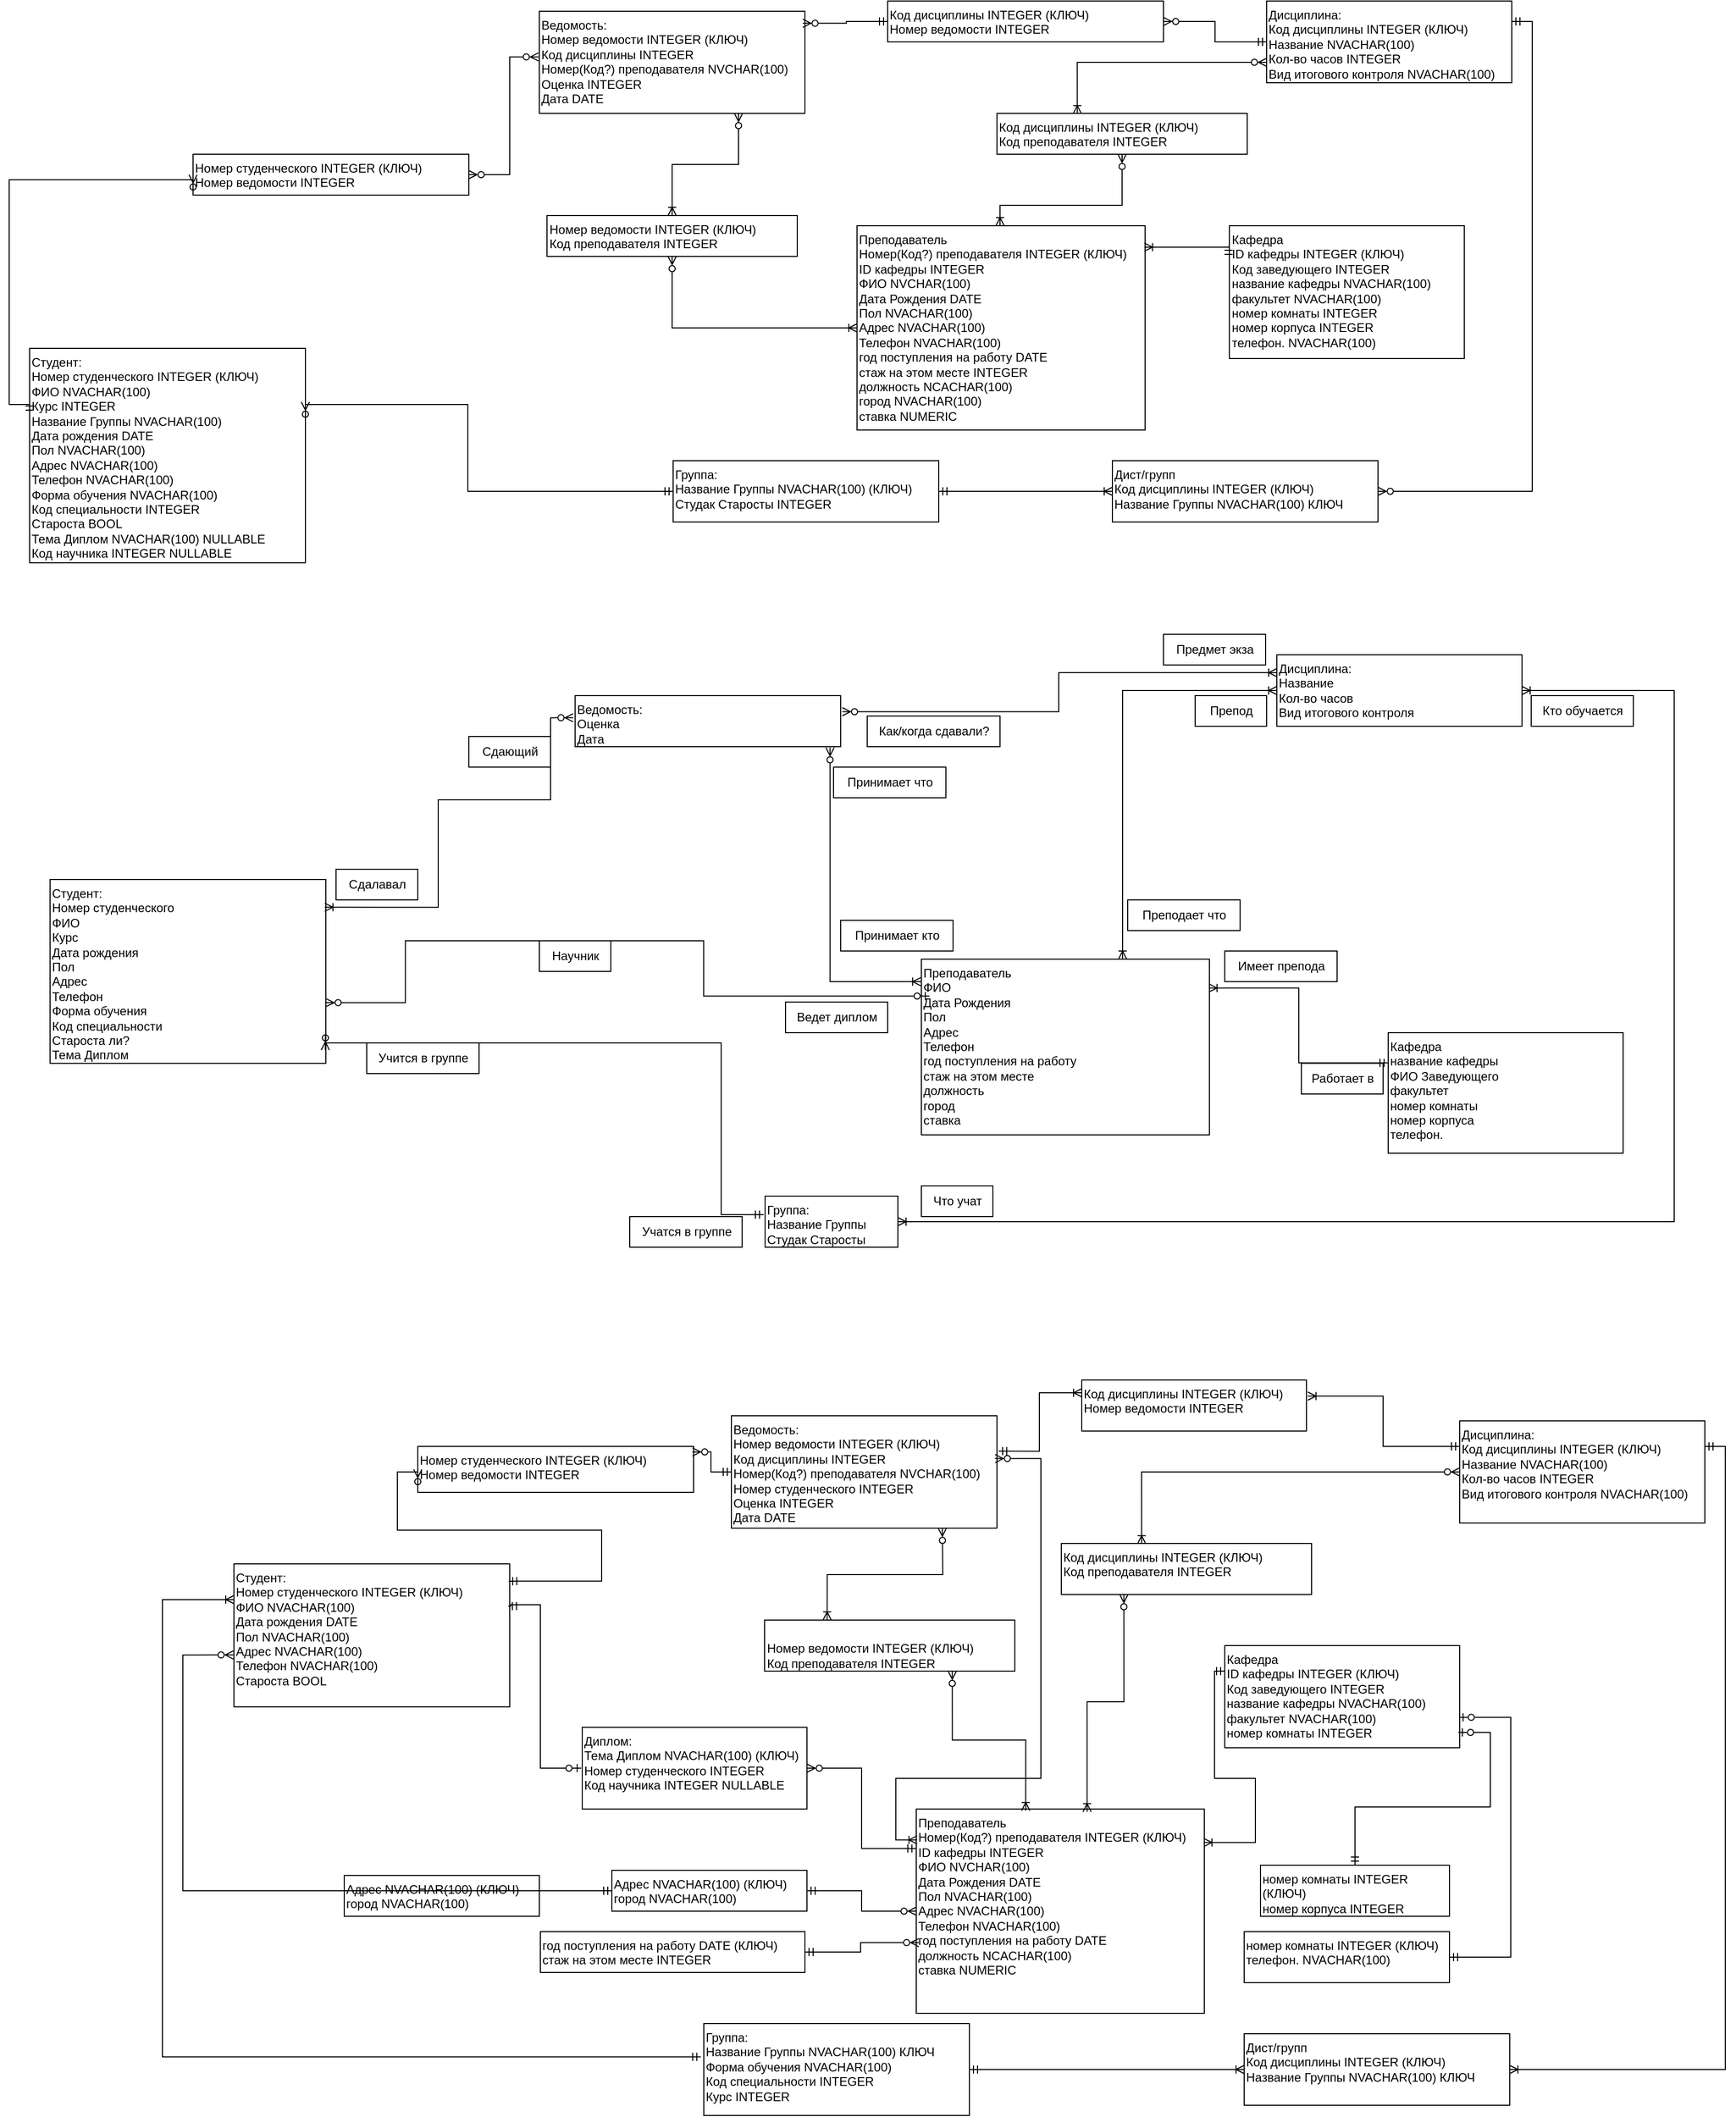<mxfile version="24.1.0" type="github">
  <diagram name="Страница — 1" id="PH3cuCOkDHhl5d37QAPS">
    <mxGraphModel dx="2341" dy="2132" grid="1" gridSize="10" guides="1" tooltips="1" connect="1" arrows="1" fold="1" page="1" pageScale="1" pageWidth="827" pageHeight="1169" math="0" shadow="0">
      <root>
        <mxCell id="0" />
        <mxCell id="1" parent="0" />
        <mxCell id="mIziX71uIT5h4oF4T87i-107" style="edgeStyle=orthogonalEdgeStyle;rounded=0;orthogonalLoop=1;jettySize=auto;html=1;entryX=0;entryY=0.5;entryDx=0;entryDy=0;startArrow=ERzeroToMany;startFill=0;exitX=1;exitY=0.25;exitDx=0;exitDy=0;endArrow=ERmandOne;endFill=0;fillColor=none;strokeColor=#000000;fontColor=#000000;" parent="1" source="mIziX71uIT5h4oF4T87i-1" target="mIziX71uIT5h4oF4T87i-16" edge="1">
          <mxGeometry relative="1" as="geometry">
            <Array as="points">
              <mxPoint x="309" y="-695" />
              <mxPoint x="309" y="-610" />
            </Array>
            <mxPoint x="150" y="-890" as="sourcePoint" />
            <mxPoint x="509" y="-592" as="targetPoint" />
          </mxGeometry>
        </mxCell>
        <mxCell id="hrWsZ2iUGBYrR0ohHWPz-8" style="edgeStyle=orthogonalEdgeStyle;rounded=0;orthogonalLoop=1;jettySize=auto;html=1;exitX=0;exitY=0.25;exitDx=0;exitDy=0;entryX=0;entryY=0.5;entryDx=0;entryDy=0;endArrow=ERzeroToMany;endFill=0;startArrow=ERmandOne;startFill=0;fillColor=none;strokeColor=#000000;fontColor=#000000;" parent="1" source="mIziX71uIT5h4oF4T87i-1" target="hrWsZ2iUGBYrR0ohHWPz-3" edge="1">
          <mxGeometry relative="1" as="geometry">
            <Array as="points">
              <mxPoint x="-140" y="-695" />
              <mxPoint x="-140" y="-915" />
            </Array>
          </mxGeometry>
        </mxCell>
        <mxCell id="mIziX71uIT5h4oF4T87i-1" value="&lt;font&gt;Студент:&lt;br&gt;Номер студенческого INTEGER (КЛЮЧ)&lt;br&gt;ФИО NVACHAR(100)&lt;br&gt;Курс INTEGER&lt;br&gt;&lt;/font&gt;&lt;font&gt;Название Группы NVACHAR(100)&lt;br&gt;Дата рождения DATE&lt;br&gt;Пол NVACHAR(100)&lt;br&gt;Адрес NVACHAR(100)&lt;br&gt;Телефон NVACHAR(100)&lt;br&gt;Форма обучения NVACHAR(100)&lt;br&gt;Код специальности INTEGER&lt;br&gt;Староста BOOL&lt;br&gt;Тема Диплом NVACHAR(100) NULLABLE&lt;br&gt;Код научника INTEGER NULLABLE&lt;br&gt;&lt;br&gt;&lt;/font&gt;" style="rounded=0;whiteSpace=wrap;html=1;fillColor=none;strokeColor=#000000;align=left;verticalAlign=top;fontColor=#000000;strokeWidth=1;" parent="1" vertex="1">
          <mxGeometry x="-120" y="-750" width="270" height="210" as="geometry" />
        </mxCell>
        <mxCell id="mIziX71uIT5h4oF4T87i-2" value="Дисциплина:&lt;br&gt;Код дисциплины INTEGER (КЛЮЧ)&lt;br&gt;Название NVACHAR(100)&lt;br&gt;Кол-во часов INTEGER&lt;br&gt;Вид итогового контроля NVACHAR(100)" style="rounded=0;whiteSpace=wrap;html=1;fillColor=none;strokeColor=#000000;align=left;verticalAlign=top;fontColor=#000000;strokeWidth=1;" parent="1" vertex="1">
          <mxGeometry x="1091" y="-1090" width="240" height="80" as="geometry" />
        </mxCell>
        <mxCell id="mIziX71uIT5h4oF4T87i-4" value="Ведомость:&lt;br&gt;Номер ведомости INTEGER (КЛЮЧ)&lt;br&gt;Код дисциплины INTEGER&lt;br&gt;Номер(Код?) преподавателя NVCHAR(100)&lt;br&gt;Оценка INTEGER&lt;br&gt;Дата DATE" style="rounded=0;whiteSpace=wrap;html=1;fillColor=none;strokeColor=#000000;align=left;verticalAlign=top;fontColor=#000000;strokeWidth=1;" parent="1" vertex="1">
          <mxGeometry x="379" y="-1080" width="260" height="100" as="geometry" />
        </mxCell>
        <mxCell id="mIziX71uIT5h4oF4T87i-7" value="Преподаватель&lt;br&gt;Номер(Код?) преподавателя INTEGER&amp;nbsp;(КЛЮЧ)&lt;br&gt;ID кафедры INTEGER&lt;br&gt;ФИО NVCHAR(100)&lt;br&gt;Дата Рождения DATE&lt;br&gt;Пол NVACHAR(100)&lt;br style=&quot;border-color: var(--border-color);&quot;&gt;Адрес NVACHAR(100)&lt;br style=&quot;border-color: var(--border-color);&quot;&gt;Телефон NVACHAR(100)&lt;br&gt;год поступления на работу DATE&lt;br&gt;стаж на этом месте INTEGER&lt;br&gt;должность NCACHAR(100)&lt;br&gt;город NVACHAR(100)&lt;br&gt;ставка NUMERIC&lt;div&gt;&lt;br&gt;&lt;/div&gt;" style="rounded=0;whiteSpace=wrap;html=1;fillColor=none;strokeColor=#000000;align=left;verticalAlign=top;fontColor=#000000;strokeWidth=1;" parent="1" vertex="1">
          <mxGeometry x="690" y="-870" width="282" height="200" as="geometry" />
        </mxCell>
        <mxCell id="mIziX71uIT5h4oF4T87i-11" value="&lt;span id=&quot;docs-internal-guid-4997a674-7fff-ce97-097c-8628e4fdcf45&quot;&gt;&lt;/span&gt;Кафедра&lt;br&gt;ID кафедры INTEGER (КЛЮЧ)&lt;br&gt;Код заведующего INTEGER&lt;br style=&quot;border-color: var(--border-color);&quot;&gt;название кафедры NVACHAR(100)&lt;br&gt;факультет NVACHAR(100)&lt;br&gt;номер комнаты INTEGER&lt;br&gt;номер корпуса INTEGER&lt;br&gt;телефон. NVACHAR(100)" style="rounded=0;whiteSpace=wrap;html=1;fillColor=none;strokeColor=#000000;align=left;verticalAlign=top;fontColor=#000000;strokeWidth=1;" parent="1" vertex="1">
          <mxGeometry x="1054.5" y="-870" width="230" height="130" as="geometry" />
        </mxCell>
        <mxCell id="mIziX71uIT5h4oF4T87i-16" value="&lt;font&gt;Группа:&lt;br&gt;Название Группы NVACHAR(100) (КЛЮЧ)&lt;br&gt;Студак Старосты INTEGER&lt;br&gt;&lt;/font&gt;" style="rounded=0;whiteSpace=wrap;html=1;fillColor=none;strokeColor=#000000;align=left;verticalAlign=top;fontColor=#000000;strokeWidth=1;" parent="1" vertex="1">
          <mxGeometry x="510" y="-640" width="260" height="60" as="geometry" />
        </mxCell>
        <mxCell id="mIziX71uIT5h4oF4T87i-104" style="edgeStyle=orthogonalEdgeStyle;rounded=0;orthogonalLoop=1;jettySize=auto;html=1;exitX=0;exitY=0.5;exitDx=0;exitDy=0;entryX=1;entryY=0.5;entryDx=0;entryDy=0;startArrow=ERoneToMany;startFill=0;endArrow=ERmandOne;endFill=0;fillColor=none;strokeColor=#000000;fontColor=#000000;" parent="1" source="mIziX71uIT5h4oF4T87i-19" target="mIziX71uIT5h4oF4T87i-16" edge="1">
          <mxGeometry relative="1" as="geometry" />
        </mxCell>
        <mxCell id="mIziX71uIT5h4oF4T87i-105" style="edgeStyle=orthogonalEdgeStyle;rounded=0;orthogonalLoop=1;jettySize=auto;html=1;exitX=1;exitY=0.5;exitDx=0;exitDy=0;entryX=1;entryY=0.25;entryDx=0;entryDy=0;startArrow=ERzeroToMany;startFill=0;endArrow=ERmandOne;endFill=0;fillColor=none;strokeColor=#000000;fontColor=#000000;" parent="1" source="mIziX71uIT5h4oF4T87i-19" target="mIziX71uIT5h4oF4T87i-2" edge="1">
          <mxGeometry relative="1" as="geometry" />
        </mxCell>
        <mxCell id="mIziX71uIT5h4oF4T87i-19" value="Дист/групп&lt;br&gt;Код дисциплины INTEGER (КЛЮЧ)&lt;br&gt;Название Группы NVACHAR(100) КЛЮЧ" style="rounded=0;whiteSpace=wrap;html=1;fillColor=none;strokeColor=#000000;align=left;verticalAlign=top;fontColor=#000000;strokeWidth=1;" parent="1" vertex="1">
          <mxGeometry x="940" y="-640" width="260" height="60" as="geometry" />
        </mxCell>
        <mxCell id="mIziX71uIT5h4oF4T87i-24" style="edgeStyle=orthogonalEdgeStyle;rounded=0;orthogonalLoop=1;jettySize=auto;html=1;exitX=0.5;exitY=1;exitDx=0;exitDy=0;strokeWidth=1;fillColor=none;strokeColor=#000000;fontColor=#000000;" parent="1" edge="1">
          <mxGeometry relative="1" as="geometry">
            <mxPoint x="-7.5" y="-980" as="sourcePoint" />
            <mxPoint x="-7.5" y="-980" as="targetPoint" />
          </mxGeometry>
        </mxCell>
        <mxCell id="mIziX71uIT5h4oF4T87i-25" style="edgeStyle=orthogonalEdgeStyle;rounded=0;orthogonalLoop=1;jettySize=auto;html=1;exitX=1.008;exitY=0.892;exitDx=0;exitDy=0;entryX=0;entryY=0.181;entryDx=0;entryDy=0;entryPerimeter=0;strokeWidth=1;startArrow=ERzeroToMany;startFill=0;endArrow=ERzeroToOne;endFill=0;fillColor=none;strokeColor=#000000;fontColor=#000000;exitPerimeter=0;" parent="1" edge="1">
          <mxGeometry relative="1" as="geometry">
            <Array as="points">
              <mxPoint x="247.84" y="-109" />
              <mxPoint x="247.84" y="-170" />
              <mxPoint x="539.84" y="-170" />
              <mxPoint x="539.84" y="-116" />
            </Array>
            <mxPoint x="170.0" y="-109.44" as="sourcePoint" />
            <mxPoint x="760.84" y="-115.868" as="targetPoint" />
          </mxGeometry>
        </mxCell>
        <mxCell id="mIziX71uIT5h4oF4T87i-26" value="&lt;font&gt;Студент:&lt;br&gt;Номер студенческого&lt;br&gt;ФИО&lt;br&gt;Курс&amp;nbsp;&lt;br&gt;&lt;/font&gt;&lt;font&gt;Дата рождения&amp;nbsp;&lt;br&gt;Пол&amp;nbsp;&lt;br&gt;Адрес&lt;br&gt;Телефон&amp;nbsp;&lt;br&gt;Форма обучения&lt;br&gt;Код специальности&amp;nbsp;&lt;br&gt;Староста ли?&lt;br&gt;Тема Диплом&lt;br&gt;&lt;/font&gt;" style="rounded=0;whiteSpace=wrap;html=1;fillColor=none;strokeColor=#000000;align=left;verticalAlign=top;fontColor=#000000;strokeWidth=1;" parent="1" vertex="1">
          <mxGeometry x="-100" y="-230" width="270" height="180" as="geometry" />
        </mxCell>
        <mxCell id="mIziX71uIT5h4oF4T87i-27" style="edgeStyle=orthogonalEdgeStyle;rounded=0;orthogonalLoop=1;jettySize=auto;html=1;exitX=0;exitY=0.5;exitDx=0;exitDy=0;strokeWidth=1;startArrow=ERoneToMany;startFill=0;endArrow=ERoneToMany;endFill=0;fillColor=none;strokeColor=#000000;fontColor=#000000;" parent="1" source="mIziX71uIT5h4oF4T87i-29" target="mIziX71uIT5h4oF4T87i-34" edge="1">
          <mxGeometry relative="1" as="geometry">
            <Array as="points">
              <mxPoint x="950" y="-415" />
            </Array>
          </mxGeometry>
        </mxCell>
        <mxCell id="mIziX71uIT5h4oF4T87i-29" value="Дисциплина:&lt;br&gt;Название &lt;br&gt;Кол-во часов&amp;nbsp;&lt;br&gt;Вид итогового контроля" style="rounded=0;whiteSpace=wrap;html=1;fillColor=none;strokeColor=#000000;align=left;verticalAlign=top;fontColor=#000000;strokeWidth=1;" parent="1" vertex="1">
          <mxGeometry x="1101" y="-450" width="240" height="70" as="geometry" />
        </mxCell>
        <mxCell id="mIziX71uIT5h4oF4T87i-30" style="edgeStyle=orthogonalEdgeStyle;rounded=0;orthogonalLoop=1;jettySize=auto;html=1;exitX=1.006;exitY=0.315;exitDx=0;exitDy=0;entryX=0;entryY=0.25;entryDx=0;entryDy=0;exitPerimeter=0;strokeWidth=1;startArrow=ERzeroToMany;startFill=0;endArrow=ERoneToMany;endFill=0;fillColor=none;strokeColor=#000000;fontColor=#000000;" parent="1" source="mIziX71uIT5h4oF4T87i-32" target="mIziX71uIT5h4oF4T87i-29" edge="1">
          <mxGeometry relative="1" as="geometry" />
        </mxCell>
        <mxCell id="mIziX71uIT5h4oF4T87i-31" style="edgeStyle=orthogonalEdgeStyle;rounded=0;orthogonalLoop=1;jettySize=auto;html=1;entryX=-0.002;entryY=0.128;entryDx=0;entryDy=0;exitX=0.96;exitY=1.018;exitDx=0;exitDy=0;exitPerimeter=0;entryPerimeter=0;strokeWidth=1;startArrow=ERzeroToMany;startFill=0;endArrow=ERoneToMany;endFill=0;fillColor=none;strokeColor=#000000;fontColor=#000000;" parent="1" source="mIziX71uIT5h4oF4T87i-32" target="mIziX71uIT5h4oF4T87i-34" edge="1">
          <mxGeometry relative="1" as="geometry" />
        </mxCell>
        <mxCell id="mIziX71uIT5h4oF4T87i-32" value="Ведомость:&lt;br&gt;Оценка&amp;nbsp;&lt;br&gt;Дата&amp;nbsp;&lt;div&gt;&lt;br&gt;&lt;/div&gt;" style="rounded=0;whiteSpace=wrap;html=1;fillColor=none;strokeColor=#000000;align=left;verticalAlign=top;fontColor=#000000;strokeWidth=1;" parent="1" vertex="1">
          <mxGeometry x="414" y="-410" width="260" height="50" as="geometry" />
        </mxCell>
        <mxCell id="mIziX71uIT5h4oF4T87i-33" style="edgeStyle=orthogonalEdgeStyle;rounded=0;orthogonalLoop=1;jettySize=auto;html=1;entryX=0.996;entryY=0.151;entryDx=0;entryDy=0;entryPerimeter=0;exitX=-0.007;exitY=0.433;exitDx=0;exitDy=0;exitPerimeter=0;strokeWidth=1;endArrow=ERoneToMany;endFill=0;startArrow=ERzeroToMany;startFill=0;fillColor=none;strokeColor=#000000;fontColor=#000000;" parent="1" source="mIziX71uIT5h4oF4T87i-32" target="mIziX71uIT5h4oF4T87i-26" edge="1">
          <mxGeometry relative="1" as="geometry">
            <Array as="points">
              <mxPoint x="390" y="-388" />
              <mxPoint x="390" y="-308" />
              <mxPoint x="280" y="-308" />
              <mxPoint x="280" y="-203" />
            </Array>
          </mxGeometry>
        </mxCell>
        <mxCell id="mIziX71uIT5h4oF4T87i-34" value="Преподаватель&lt;br&gt;ФИО&lt;br&gt;Дата Рождения&amp;nbsp;&lt;br&gt;Пол&amp;nbsp;&lt;br style=&quot;border-color: var(--border-color);&quot;&gt;Адрес&amp;nbsp;&lt;br style=&quot;border-color: var(--border-color);&quot;&gt;Телефон&amp;nbsp;&lt;br&gt;год поступления на работу&amp;nbsp;&lt;br&gt;стаж на этом месте&lt;br&gt;должность&amp;nbsp;&lt;br&gt;город&amp;nbsp;&lt;br&gt;ставка&lt;div&gt;&lt;br&gt;&lt;/div&gt;" style="rounded=0;whiteSpace=wrap;html=1;fillColor=none;strokeColor=#000000;align=left;verticalAlign=top;fontColor=#000000;strokeWidth=1;" parent="1" vertex="1">
          <mxGeometry x="753" y="-152" width="282" height="172" as="geometry" />
        </mxCell>
        <mxCell id="mIziX71uIT5h4oF4T87i-35" value="&lt;span id=&quot;docs-internal-guid-4997a674-7fff-ce97-097c-8628e4fdcf45&quot;&gt;&lt;/span&gt;Кафедра&amp;nbsp;&lt;br style=&quot;border-color: var(--border-color);&quot;&gt;название кафедры&lt;br&gt;ФИО Заведующего&amp;nbsp;&lt;br&gt;факультет&lt;br&gt;номер комнаты&amp;nbsp;&lt;br&gt;номер корпуса&amp;nbsp;&lt;br&gt;телефон.&amp;nbsp;" style="rounded=0;whiteSpace=wrap;html=1;fillColor=none;strokeColor=#000000;align=left;verticalAlign=top;fontColor=#000000;strokeWidth=1;" parent="1" vertex="1">
          <mxGeometry x="1210" y="-80" width="230" height="118" as="geometry" />
        </mxCell>
        <mxCell id="mIziX71uIT5h4oF4T87i-36" style="edgeStyle=orthogonalEdgeStyle;rounded=0;orthogonalLoop=1;jettySize=auto;html=1;exitX=0;exitY=0.25;exitDx=0;exitDy=0;entryX=0.998;entryY=0.164;entryDx=0;entryDy=0;entryPerimeter=0;strokeWidth=1;startArrow=ERmandOne;startFill=0;endArrow=ERoneToMany;endFill=0;fillColor=none;strokeColor=#000000;fontColor=#000000;" parent="1" source="mIziX71uIT5h4oF4T87i-35" target="mIziX71uIT5h4oF4T87i-34" edge="1">
          <mxGeometry relative="1" as="geometry">
            <mxPoint x="1050" y="-200" as="targetPoint" />
          </mxGeometry>
        </mxCell>
        <mxCell id="mIziX71uIT5h4oF4T87i-37" style="edgeStyle=orthogonalEdgeStyle;rounded=0;orthogonalLoop=1;jettySize=auto;html=1;entryX=-0.011;entryY=0.362;entryDx=0;entryDy=0;strokeWidth=1;entryPerimeter=0;startArrow=ERzeroToMany;startFill=0;endArrow=ERmandOne;endFill=0;fillColor=none;strokeColor=#000000;fontColor=#000000;exitX=0.998;exitY=0.928;exitDx=0;exitDy=0;exitPerimeter=0;" parent="1" source="mIziX71uIT5h4oF4T87i-26" target="mIziX71uIT5h4oF4T87i-39" edge="1">
          <mxGeometry relative="1" as="geometry">
            <Array as="points">
              <mxPoint x="170" y="-70" />
              <mxPoint x="557" y="-70" />
              <mxPoint x="557" y="98" />
            </Array>
          </mxGeometry>
        </mxCell>
        <mxCell id="mIziX71uIT5h4oF4T87i-38" style="edgeStyle=orthogonalEdgeStyle;rounded=0;orthogonalLoop=1;jettySize=auto;html=1;exitX=1;exitY=0.5;exitDx=0;exitDy=0;entryX=1;entryY=0.5;entryDx=0;entryDy=0;strokeWidth=1;startArrow=ERoneToMany;startFill=0;endArrow=ERoneToMany;endFill=0;fillColor=none;strokeColor=#000000;fontColor=#000000;" parent="1" source="mIziX71uIT5h4oF4T87i-39" target="mIziX71uIT5h4oF4T87i-29" edge="1">
          <mxGeometry relative="1" as="geometry">
            <mxPoint x="950" y="45" as="targetPoint" />
            <Array as="points">
              <mxPoint x="1490" y="105" />
              <mxPoint x="1490" y="-415" />
            </Array>
          </mxGeometry>
        </mxCell>
        <mxCell id="mIziX71uIT5h4oF4T87i-39" value="&lt;font&gt;Группа:&lt;br&gt;Название Группы &lt;br&gt;Студак Старосты&amp;nbsp;&lt;br&gt;&lt;/font&gt;" style="rounded=0;whiteSpace=wrap;html=1;fillColor=none;strokeColor=#000000;align=left;verticalAlign=top;fontColor=#000000;strokeWidth=1;" parent="1" vertex="1">
          <mxGeometry x="600" y="80" width="130" height="50" as="geometry" />
        </mxCell>
        <mxCell id="mIziX71uIT5h4oF4T87i-42" style="edgeStyle=orthogonalEdgeStyle;rounded=0;orthogonalLoop=1;jettySize=auto;html=1;exitX=0.5;exitY=1;exitDx=0;exitDy=0;strokeWidth=1;fillColor=none;strokeColor=#000000;fontColor=#000000;" parent="1" edge="1">
          <mxGeometry relative="1" as="geometry">
            <mxPoint x="-7.5" y="-340" as="sourcePoint" />
            <mxPoint x="-7.5" y="-340" as="targetPoint" />
          </mxGeometry>
        </mxCell>
        <mxCell id="mIziX71uIT5h4oF4T87i-43" value="Учатся в группе" style="text;html=1;align=center;verticalAlign=middle;resizable=0;points=[];autosize=1;strokeColor=#000000;fillColor=none;strokeWidth=1;fontColor=#000000;" parent="1" vertex="1">
          <mxGeometry x="467.5" y="100" width="110" height="30" as="geometry" />
        </mxCell>
        <mxCell id="mIziX71uIT5h4oF4T87i-45" value="Учится в группе" style="text;html=1;align=center;verticalAlign=middle;resizable=0;points=[];autosize=1;strokeColor=#000000;fillColor=none;strokeWidth=1;fontColor=#000000;" parent="1" vertex="1">
          <mxGeometry x="210" y="-70" width="110" height="30" as="geometry" />
        </mxCell>
        <mxCell id="mIziX71uIT5h4oF4T87i-47" value="Ведет диплом" style="text;html=1;align=center;verticalAlign=middle;resizable=0;points=[];autosize=1;strokeColor=#000000;fillColor=none;strokeWidth=1;fontColor=#000000;" parent="1" vertex="1">
          <mxGeometry x="620" y="-110" width="100" height="30" as="geometry" />
        </mxCell>
        <mxCell id="mIziX71uIT5h4oF4T87i-48" style="edgeStyle=orthogonalEdgeStyle;rounded=0;orthogonalLoop=1;jettySize=auto;html=1;exitX=0.5;exitY=1;exitDx=0;exitDy=0;strokeWidth=1;fillColor=none;strokeColor=#000000;fontColor=#000000;" parent="1" source="mIziX71uIT5h4oF4T87i-26" target="mIziX71uIT5h4oF4T87i-26" edge="1">
          <mxGeometry relative="1" as="geometry" />
        </mxCell>
        <mxCell id="mIziX71uIT5h4oF4T87i-49" value="Научник" style="text;html=1;align=center;verticalAlign=middle;resizable=0;points=[];autosize=1;strokeColor=#000000;fillColor=none;strokeWidth=1;fontColor=#000000;" parent="1" vertex="1">
          <mxGeometry x="379" y="-170" width="70" height="30" as="geometry" />
        </mxCell>
        <mxCell id="mIziX71uIT5h4oF4T87i-50" value="Сдалавал" style="text;html=1;align=center;verticalAlign=middle;resizable=0;points=[];autosize=1;strokeColor=#000000;fillColor=none;strokeWidth=1;fontColor=#000000;" parent="1" vertex="1">
          <mxGeometry x="180" y="-240" width="80" height="30" as="geometry" />
        </mxCell>
        <mxCell id="mIziX71uIT5h4oF4T87i-51" value="Сдающий" style="text;html=1;align=center;verticalAlign=middle;resizable=0;points=[];autosize=1;strokeColor=#000000;fillColor=none;strokeWidth=1;fontColor=#000000;" parent="1" vertex="1">
          <mxGeometry x="310" y="-370" width="80" height="30" as="geometry" />
        </mxCell>
        <mxCell id="mIziX71uIT5h4oF4T87i-52" value="Как/когда сдавали?" style="text;html=1;align=center;verticalAlign=middle;resizable=0;points=[];autosize=1;strokeColor=#000000;fillColor=none;strokeWidth=1;fontColor=#000000;" parent="1" vertex="1">
          <mxGeometry x="700" y="-390" width="130" height="30" as="geometry" />
        </mxCell>
        <mxCell id="mIziX71uIT5h4oF4T87i-53" value="Предмет экза" style="text;html=1;align=center;verticalAlign=middle;resizable=0;points=[];autosize=1;strokeColor=#000000;fillColor=none;strokeWidth=1;fontColor=#000000;" parent="1" vertex="1">
          <mxGeometry x="990" y="-470" width="100" height="30" as="geometry" />
        </mxCell>
        <mxCell id="mIziX71uIT5h4oF4T87i-54" value="Преподает что" style="text;html=1;align=center;verticalAlign=middle;resizable=0;points=[];autosize=1;strokeColor=#000000;fillColor=none;strokeWidth=1;fontColor=#000000;" parent="1" vertex="1">
          <mxGeometry x="955" y="-210" width="110" height="30" as="geometry" />
        </mxCell>
        <mxCell id="mIziX71uIT5h4oF4T87i-56" value="Препод" style="text;html=1;align=center;verticalAlign=middle;resizable=0;points=[];autosize=1;strokeColor=#000000;fillColor=none;strokeWidth=1;fontColor=#000000;" parent="1" vertex="1">
          <mxGeometry x="1021" y="-410" width="70" height="30" as="geometry" />
        </mxCell>
        <mxCell id="mIziX71uIT5h4oF4T87i-57" value="Что учат" style="text;html=1;align=center;verticalAlign=middle;resizable=0;points=[];autosize=1;strokeColor=#000000;fillColor=none;strokeWidth=1;fontColor=#000000;" parent="1" vertex="1">
          <mxGeometry x="753" y="70" width="70" height="30" as="geometry" />
        </mxCell>
        <mxCell id="mIziX71uIT5h4oF4T87i-58" value="Кто обучается" style="text;html=1;align=center;verticalAlign=middle;resizable=0;points=[];autosize=1;strokeColor=#000000;fillColor=none;strokeWidth=1;fontColor=#000000;" parent="1" vertex="1">
          <mxGeometry x="1350" y="-410" width="100" height="30" as="geometry" />
        </mxCell>
        <mxCell id="mIziX71uIT5h4oF4T87i-59" value="Имеет препода" style="text;html=1;align=center;verticalAlign=middle;resizable=0;points=[];autosize=1;strokeColor=#000000;fillColor=none;strokeWidth=1;fontColor=#000000;" parent="1" vertex="1">
          <mxGeometry x="1050" y="-160" width="110" height="30" as="geometry" />
        </mxCell>
        <mxCell id="mIziX71uIT5h4oF4T87i-60" value="Работает в" style="text;html=1;align=center;verticalAlign=middle;resizable=0;points=[];autosize=1;strokeColor=#000000;fillColor=none;strokeWidth=1;fontColor=#000000;" parent="1" vertex="1">
          <mxGeometry x="1125" y="-50" width="80" height="30" as="geometry" />
        </mxCell>
        <mxCell id="mIziX71uIT5h4oF4T87i-61" value="Принимает что" style="text;html=1;align=center;verticalAlign=middle;resizable=0;points=[];autosize=1;strokeColor=#000000;fillColor=none;strokeWidth=1;fontColor=#000000;" parent="1" vertex="1">
          <mxGeometry x="667" y="-340" width="110" height="30" as="geometry" />
        </mxCell>
        <mxCell id="mIziX71uIT5h4oF4T87i-62" value="Принимает кто" style="text;html=1;align=center;verticalAlign=middle;resizable=0;points=[];autosize=1;strokeColor=#000000;fillColor=none;strokeWidth=1;fontColor=#000000;" parent="1" vertex="1">
          <mxGeometry x="674" y="-190" width="110" height="30" as="geometry" />
        </mxCell>
        <mxCell id="mIziX71uIT5h4oF4T87i-63" style="edgeStyle=orthogonalEdgeStyle;rounded=0;orthogonalLoop=1;jettySize=auto;html=1;exitX=0.5;exitY=1;exitDx=0;exitDy=0;strokeWidth=1;fillColor=none;strokeColor=#000000;fontColor=#000000;" parent="1" source="mIziX71uIT5h4oF4T87i-39" target="mIziX71uIT5h4oF4T87i-39" edge="1">
          <mxGeometry relative="1" as="geometry" />
        </mxCell>
        <mxCell id="mIziX71uIT5h4oF4T87i-88" style="edgeStyle=orthogonalEdgeStyle;rounded=0;orthogonalLoop=1;jettySize=auto;html=1;entryX=0;entryY=0.5;entryDx=0;entryDy=0;exitX=-0.002;exitY=0.637;exitDx=0;exitDy=0;exitPerimeter=0;strokeWidth=1;endArrow=ERmandOne;endFill=0;startArrow=ERzeroToMany;startFill=0;fillColor=none;strokeColor=#000000;fontColor=#000000;" parent="1" source="mIziX71uIT5h4oF4T87i-68" target="mIziX71uIT5h4oF4T87i-87" edge="1">
          <mxGeometry relative="1" as="geometry">
            <Array as="points">
              <mxPoint x="30" y="529" />
              <mxPoint x="30" y="760" />
            </Array>
          </mxGeometry>
        </mxCell>
        <mxCell id="mIziX71uIT5h4oF4T87i-68" value="&lt;font&gt;Студент:&lt;br&gt;Номер студенческого INTEGER (КЛЮЧ)&lt;br&gt;ФИО NVACHAR(100)&lt;/font&gt;&lt;font&gt;&lt;br&gt;Дата рождения DATE&lt;br&gt;Пол NVACHAR(100)&lt;br&gt;Адрес NVACHAR(100)&lt;br&gt;Телефон NVACHAR(100)&lt;br&gt;Староста BOOL&lt;br&gt;&lt;br&gt;&lt;/font&gt;" style="rounded=0;whiteSpace=wrap;html=1;fillColor=none;strokeColor=#000000;align=left;verticalAlign=top;fontColor=#000000;strokeWidth=1;" parent="1" vertex="1">
          <mxGeometry x="80" y="440" width="270" height="140" as="geometry" />
        </mxCell>
        <mxCell id="mIziX71uIT5h4oF4T87i-70" style="edgeStyle=orthogonalEdgeStyle;rounded=0;orthogonalLoop=1;jettySize=auto;html=1;exitX=1;exitY=0.25;exitDx=0;exitDy=0;entryX=1;entryY=0.5;entryDx=0;entryDy=0;strokeWidth=1;endArrow=ERoneToMany;endFill=0;startArrow=ERmandOne;startFill=0;fillColor=none;strokeColor=#000000;fontColor=#000000;" parent="1" source="mIziX71uIT5h4oF4T87i-71" target="mIziX71uIT5h4oF4T87i-81" edge="1">
          <mxGeometry relative="1" as="geometry" />
        </mxCell>
        <mxCell id="mIziX71uIT5h4oF4T87i-71" value="Дисциплина:&lt;br&gt;Код дисциплины INTEGER (КЛЮЧ)&lt;br&gt;Название NVACHAR(100)&lt;br&gt;Кол-во часов INTEGER&lt;br&gt;Вид итогового контроля NVACHAR(100)" style="rounded=0;whiteSpace=wrap;html=1;fillColor=none;strokeColor=#000000;align=left;verticalAlign=top;fontColor=#000000;strokeWidth=1;" parent="1" vertex="1">
          <mxGeometry x="1280" y="300" width="240" height="100" as="geometry" />
        </mxCell>
        <mxCell id="mIziX71uIT5h4oF4T87i-72" style="edgeStyle=orthogonalEdgeStyle;rounded=0;orthogonalLoop=1;jettySize=auto;html=1;exitX=1.006;exitY=0.315;exitDx=0;exitDy=0;entryX=0;entryY=0.25;entryDx=0;entryDy=0;exitPerimeter=0;strokeWidth=1;startArrow=ERoneToMany;startFill=0;endArrow=ERmandOne;endFill=0;fillColor=none;strokeColor=#000000;fontColor=#000000;" parent="1" source="hrWsZ2iUGBYrR0ohHWPz-16" target="mIziX71uIT5h4oF4T87i-71" edge="1">
          <mxGeometry relative="1" as="geometry" />
        </mxCell>
        <mxCell id="mIziX71uIT5h4oF4T87i-73" style="edgeStyle=orthogonalEdgeStyle;rounded=0;orthogonalLoop=1;jettySize=auto;html=1;entryX=0.003;entryY=0.151;entryDx=0;entryDy=0;exitX=0.993;exitY=0.381;exitDx=0;exitDy=0;exitPerimeter=0;entryPerimeter=0;strokeWidth=1;startArrow=ERzeroToMany;startFill=0;endArrow=ERoneToMany;endFill=0;fillColor=none;strokeColor=#000000;fontColor=#000000;" parent="1" source="mIziX71uIT5h4oF4T87i-74" target="mIziX71uIT5h4oF4T87i-75" edge="1">
          <mxGeometry relative="1" as="geometry">
            <Array as="points">
              <mxPoint x="870" y="337" />
              <mxPoint x="870" y="650" />
              <mxPoint x="728" y="650" />
              <mxPoint x="728" y="710" />
            </Array>
          </mxGeometry>
        </mxCell>
        <mxCell id="mIziX71uIT5h4oF4T87i-74" value="Ведомость:&lt;br&gt;Номер ведомости INTEGER (КЛЮЧ)&lt;br&gt;Код дисциплины INTEGER&lt;br&gt;Номер(Код?) преподавателя NVCHAR(100)&lt;br&gt;Номер студенческого INTEGER&lt;br&gt;Оценка INTEGER&lt;br&gt;Дата DATE" style="rounded=0;whiteSpace=wrap;html=1;fillColor=none;strokeColor=#000000;align=left;verticalAlign=top;fontColor=#000000;strokeWidth=1;" parent="1" vertex="1">
          <mxGeometry x="567" y="295" width="260" height="110" as="geometry" />
        </mxCell>
        <mxCell id="mIziX71uIT5h4oF4T87i-75" value="Преподаватель&lt;br&gt;Номер(Код?) преподавателя INTEGER&amp;nbsp;(КЛЮЧ)&lt;br&gt;ID кафедры INTEGER&lt;br&gt;ФИО NVCHAR(100)&lt;br&gt;Дата Рождения DATE&lt;br&gt;Пол NVACHAR(100)&lt;br style=&quot;border-color: var(--border-color);&quot;&gt;Адрес NVACHAR(100)&lt;br style=&quot;border-color: var(--border-color);&quot;&gt;Телефон NVACHAR(100)&lt;br&gt;год поступления на работу DATE&lt;br&gt;должность NCACHAR(100)&lt;br&gt;ставка NUMERIC&lt;div&gt;&lt;br&gt;&lt;/div&gt;" style="rounded=0;whiteSpace=wrap;html=1;fillColor=none;strokeColor=#000000;align=left;verticalAlign=top;fontColor=#000000;strokeWidth=1;" parent="1" vertex="1">
          <mxGeometry x="748" y="680" width="282" height="200" as="geometry" />
        </mxCell>
        <mxCell id="mIziX71uIT5h4oF4T87i-76" value="&lt;span id=&quot;docs-internal-guid-4997a674-7fff-ce97-097c-8628e4fdcf45&quot;&gt;&lt;/span&gt;Кафедра&lt;br&gt;ID кафедры INTEGER (КЛЮЧ)&lt;br&gt;Код заведующего INTEGER&lt;br style=&quot;border-color: var(--border-color);&quot;&gt;название кафедры NVACHAR(100)&lt;br&gt;факультет NVACHAR(100)&lt;br&gt;номер комнаты INTEGER" style="rounded=0;whiteSpace=wrap;html=1;fillColor=none;strokeColor=#000000;align=left;verticalAlign=top;fontColor=#000000;strokeWidth=1;" parent="1" vertex="1">
          <mxGeometry x="1050" y="520" width="230" height="100" as="geometry" />
        </mxCell>
        <mxCell id="mIziX71uIT5h4oF4T87i-77" style="edgeStyle=orthogonalEdgeStyle;rounded=0;orthogonalLoop=1;jettySize=auto;html=1;exitX=0;exitY=0.25;exitDx=0;exitDy=0;entryX=0.998;entryY=0.164;entryDx=0;entryDy=0;entryPerimeter=0;strokeWidth=1;startArrow=ERmandOne;startFill=0;endArrow=ERoneToMany;endFill=0;fillColor=none;strokeColor=#000000;fontColor=#000000;" parent="1" source="mIziX71uIT5h4oF4T87i-76" target="mIziX71uIT5h4oF4T87i-75" edge="1">
          <mxGeometry relative="1" as="geometry">
            <mxPoint x="1010" y="550" as="targetPoint" />
            <Array as="points">
              <mxPoint x="1040" y="545" />
              <mxPoint x="1040" y="650" />
              <mxPoint x="1080" y="650" />
              <mxPoint x="1080" y="713" />
            </Array>
          </mxGeometry>
        </mxCell>
        <mxCell id="mIziX71uIT5h4oF4T87i-78" style="edgeStyle=orthogonalEdgeStyle;rounded=0;orthogonalLoop=1;jettySize=auto;html=1;entryX=0;entryY=0.25;entryDx=0;entryDy=0;exitX=-0.011;exitY=0.362;exitDx=0;exitDy=0;exitPerimeter=0;strokeWidth=1;startArrow=ERmandOne;startFill=0;endArrow=ERoneToMany;endFill=0;fillColor=none;strokeColor=#000000;fontColor=#000000;" parent="1" source="mIziX71uIT5h4oF4T87i-80" target="mIziX71uIT5h4oF4T87i-68" edge="1">
          <mxGeometry relative="1" as="geometry">
            <Array as="points">
              <mxPoint x="10" y="923" />
              <mxPoint x="10" y="475" />
            </Array>
          </mxGeometry>
        </mxCell>
        <mxCell id="mIziX71uIT5h4oF4T87i-79" style="edgeStyle=orthogonalEdgeStyle;rounded=0;orthogonalLoop=1;jettySize=auto;html=1;exitX=1;exitY=0.5;exitDx=0;exitDy=0;entryX=0;entryY=0.5;entryDx=0;entryDy=0;strokeWidth=1;startArrow=ERmandOne;startFill=0;endArrow=ERoneToMany;endFill=0;fillColor=none;strokeColor=#000000;fontColor=#000000;" parent="1" source="mIziX71uIT5h4oF4T87i-80" target="mIziX71uIT5h4oF4T87i-81" edge="1">
          <mxGeometry relative="1" as="geometry" />
        </mxCell>
        <mxCell id="mIziX71uIT5h4oF4T87i-80" value="&lt;font&gt;Группа:&lt;br&gt;Название Группы NVACHAR(100) КЛЮЧ&lt;br&gt;Форма обучения NVACHAR(100)&lt;br style=&quot;border-color: var(--border-color);&quot;&gt;Код специальности INTEGER&lt;br&gt;Курс INTEGER&lt;br&gt;&lt;/font&gt;" style="rounded=0;whiteSpace=wrap;html=1;fillColor=none;strokeColor=#000000;align=left;verticalAlign=top;fontColor=#000000;strokeWidth=1;" parent="1" vertex="1">
          <mxGeometry x="540" y="890" width="260" height="90" as="geometry" />
        </mxCell>
        <mxCell id="mIziX71uIT5h4oF4T87i-81" value="Дист/групп&lt;br&gt;Код дисциплины INTEGER (КЛЮЧ)&lt;br&gt;Название Группы NVACHAR(100) КЛЮЧ" style="rounded=0;whiteSpace=wrap;html=1;fillColor=none;strokeColor=#000000;align=left;verticalAlign=top;fontColor=#000000;strokeWidth=1;" parent="1" vertex="1">
          <mxGeometry x="1069" y="900" width="260" height="70" as="geometry" />
        </mxCell>
        <mxCell id="mIziX71uIT5h4oF4T87i-85" value="год поступления на работу DATE (КЛЮЧ)&lt;br&gt;стаж на этом месте INTEGER" style="rounded=0;whiteSpace=wrap;html=1;fillColor=none;strokeColor=#000000;align=left;verticalAlign=top;fontColor=#000000;labelBackgroundColor=none;strokeWidth=1;fillStyle=auto;gradientColor=none;" parent="1" vertex="1">
          <mxGeometry x="380" y="800" width="259" height="40" as="geometry" />
        </mxCell>
        <mxCell id="mIziX71uIT5h4oF4T87i-86" style="edgeStyle=orthogonalEdgeStyle;rounded=0;orthogonalLoop=1;jettySize=auto;html=1;entryX=0.009;entryY=0.654;entryDx=0;entryDy=0;entryPerimeter=0;strokeWidth=1;endArrow=ERzeroToMany;endFill=0;startArrow=ERmandOne;startFill=0;fillColor=none;strokeColor=#000000;fontColor=#000000;" parent="1" source="mIziX71uIT5h4oF4T87i-85" target="mIziX71uIT5h4oF4T87i-75" edge="1">
          <mxGeometry relative="1" as="geometry" />
        </mxCell>
        <mxCell id="mIziX71uIT5h4oF4T87i-89" style="edgeStyle=orthogonalEdgeStyle;rounded=0;orthogonalLoop=1;jettySize=auto;html=1;strokeWidth=1;endArrow=ERzeroToMany;endFill=0;startArrow=ERmandOne;startFill=0;fillColor=none;strokeColor=#000000;fontColor=#000000;" parent="1" source="mIziX71uIT5h4oF4T87i-87" target="mIziX71uIT5h4oF4T87i-75" edge="1">
          <mxGeometry relative="1" as="geometry" />
        </mxCell>
        <mxCell id="mIziX71uIT5h4oF4T87i-87" value="Адрес NVACHAR(100) (КЛЮЧ)&lt;br style=&quot;border-color: var(--border-color);&quot;&gt;город NVACHAR(100)&lt;div&gt;&lt;br&gt;&lt;/div&gt;" style="rounded=0;whiteSpace=wrap;html=1;fillColor=none;strokeColor=#000000;align=left;verticalAlign=top;fontColor=#000000;labelBackgroundColor=none;strokeWidth=1;fillStyle=auto;gradientColor=none;" parent="1" vertex="1">
          <mxGeometry x="450" y="740" width="191" height="40" as="geometry" />
        </mxCell>
        <mxCell id="mIziX71uIT5h4oF4T87i-90" style="edgeStyle=orthogonalEdgeStyle;rounded=0;orthogonalLoop=1;jettySize=auto;html=1;exitX=0;exitY=0.5;exitDx=0;exitDy=0;entryX=0.996;entryY=0.121;entryDx=0;entryDy=0;entryPerimeter=0;strokeWidth=1;endArrow=ERmandOne;endFill=0;startArrow=ERzeroToMany;startFill=0;fillColor=none;strokeColor=#000000;fontColor=#000000;" parent="1" source="hrWsZ2iUGBYrR0ohHWPz-14" target="mIziX71uIT5h4oF4T87i-68" edge="1">
          <mxGeometry relative="1" as="geometry">
            <Array as="points">
              <mxPoint x="240" y="350" />
              <mxPoint x="240" y="407" />
              <mxPoint x="440" y="407" />
              <mxPoint x="440" y="457" />
            </Array>
          </mxGeometry>
        </mxCell>
        <mxCell id="mIziX71uIT5h4oF4T87i-95" style="edgeStyle=orthogonalEdgeStyle;rounded=0;orthogonalLoop=1;jettySize=auto;html=1;entryX=0.994;entryY=0.85;entryDx=0;entryDy=0;strokeWidth=1;startArrow=ERmandOne;startFill=0;endArrow=ERzeroToOne;endFill=0;entryPerimeter=0;fillColor=none;strokeColor=#000000;fontColor=#000000;" parent="1" source="mIziX71uIT5h4oF4T87i-91" target="mIziX71uIT5h4oF4T87i-76" edge="1">
          <mxGeometry relative="1" as="geometry">
            <Array as="points">
              <mxPoint x="1177" y="678" />
              <mxPoint x="1310" y="678" />
              <mxPoint x="1310" y="605" />
            </Array>
          </mxGeometry>
        </mxCell>
        <mxCell id="mIziX71uIT5h4oF4T87i-91" value="номер комнаты INTEGER (КЛЮЧ)&lt;br style=&quot;border-color: var(--border-color);&quot;&gt;номер корпуса INTEGER" style="rounded=0;whiteSpace=wrap;html=1;fillColor=none;strokeColor=#000000;align=left;verticalAlign=top;fontColor=#000000;labelBackgroundColor=none;strokeWidth=1;fillStyle=auto;gradientColor=none;" parent="1" vertex="1">
          <mxGeometry x="1085" y="735" width="185" height="50" as="geometry" />
        </mxCell>
        <mxCell id="mIziX71uIT5h4oF4T87i-93" value="номер комнаты INTEGER (КЛЮЧ)&lt;br style=&quot;border-color: var(--border-color);&quot;&gt;телефон. NVACHAR(100)" style="rounded=0;whiteSpace=wrap;html=1;fillColor=none;strokeColor=#000000;align=left;verticalAlign=top;fontColor=#000000;labelBackgroundColor=none;strokeWidth=1;" parent="1" vertex="1">
          <mxGeometry x="1069" y="800" width="201" height="50" as="geometry" />
        </mxCell>
        <mxCell id="mIziX71uIT5h4oF4T87i-96" style="edgeStyle=orthogonalEdgeStyle;rounded=0;orthogonalLoop=1;jettySize=auto;html=1;entryX=0.997;entryY=0.702;entryDx=0;entryDy=0;entryPerimeter=0;strokeWidth=1;startArrow=ERmandOne;startFill=0;endArrow=ERzeroToOne;endFill=0;fillColor=none;strokeColor=#000000;fontColor=#000000;" parent="1" source="mIziX71uIT5h4oF4T87i-93" target="mIziX71uIT5h4oF4T87i-76" edge="1">
          <mxGeometry relative="1" as="geometry">
            <Array as="points">
              <mxPoint x="1330" y="825" />
              <mxPoint x="1330" y="590" />
            </Array>
          </mxGeometry>
        </mxCell>
        <mxCell id="mIziX71uIT5h4oF4T87i-97" value="Диплом:&lt;br&gt;Тема Диплом NVACHAR(100) (КЛЮЧ)&lt;br style=&quot;border-color: var(--border-color);&quot;&gt;Номер студенческого INTEGER &lt;br&gt;Код научника INTEGER NULLABLE" style="rounded=0;whiteSpace=wrap;html=1;fillColor=none;strokeColor=#000000;align=left;verticalAlign=top;fontColor=#000000;strokeWidth=1;" parent="1" vertex="1">
          <mxGeometry x="421" y="600" width="220" height="80" as="geometry" />
        </mxCell>
        <mxCell id="mIziX71uIT5h4oF4T87i-98" style="edgeStyle=orthogonalEdgeStyle;rounded=0;orthogonalLoop=1;jettySize=auto;html=1;entryX=-0.001;entryY=0.193;entryDx=0;entryDy=0;entryPerimeter=0;strokeWidth=1;startArrow=ERzeroToMany;startFill=0;endArrow=ERmandOne;endFill=0;fillColor=none;strokeColor=#000000;fontColor=#000000;" parent="1" source="mIziX71uIT5h4oF4T87i-97" target="mIziX71uIT5h4oF4T87i-75" edge="1">
          <mxGeometry relative="1" as="geometry" />
        </mxCell>
        <mxCell id="mIziX71uIT5h4oF4T87i-99" style="edgeStyle=orthogonalEdgeStyle;rounded=0;orthogonalLoop=1;jettySize=auto;html=1;entryX=0.995;entryY=0.296;entryDx=0;entryDy=0;entryPerimeter=0;strokeWidth=1;startArrow=ERzeroToOne;startFill=0;endArrow=ERmandOne;endFill=0;fillColor=none;strokeColor=#000000;fontColor=#000000;" parent="1" target="mIziX71uIT5h4oF4T87i-68" edge="1">
          <mxGeometry relative="1" as="geometry">
            <mxPoint x="420" y="640" as="sourcePoint" />
            <Array as="points">
              <mxPoint x="380" y="640" />
              <mxPoint x="380" y="480" />
              <mxPoint x="351" y="480" />
              <mxPoint x="351" y="481" />
            </Array>
          </mxGeometry>
        </mxCell>
        <mxCell id="mIziX71uIT5h4oF4T87i-110" style="edgeStyle=orthogonalEdgeStyle;rounded=0;orthogonalLoop=1;jettySize=auto;html=1;exitX=0.993;exitY=0.125;exitDx=0;exitDy=0;entryX=-0.009;entryY=0.185;entryDx=0;entryDy=0;entryPerimeter=0;exitPerimeter=0;startArrow=ERoneToMany;startFill=0;endArrow=ERmandOne;endFill=0;fillColor=none;strokeColor=#000000;fontColor=#000000;" parent="1" edge="1">
          <mxGeometry relative="1" as="geometry">
            <mxPoint x="971.296" y="-849.05" as="sourcePoint" />
            <mxPoint x="1053.7" y="-850" as="targetPoint" />
            <Array as="points">
              <mxPoint x="971.2" y="-848.05" />
              <mxPoint x="1054.2" y="-848.05" />
            </Array>
          </mxGeometry>
        </mxCell>
        <mxCell id="hrWsZ2iUGBYrR0ohHWPz-3" value="&lt;div&gt;&lt;font&gt;Номер студенческого INTEGER (КЛЮЧ)&lt;/font&gt;&lt;/div&gt;Номер ведомости INTEGER " style="rounded=0;whiteSpace=wrap;html=1;fillColor=none;strokeColor=#000000;align=left;verticalAlign=top;fontColor=#000000;strokeWidth=1;" parent="1" vertex="1">
          <mxGeometry x="40" y="-940" width="270" height="40" as="geometry" />
        </mxCell>
        <mxCell id="hrWsZ2iUGBYrR0ohHWPz-10" style="edgeStyle=orthogonalEdgeStyle;rounded=0;orthogonalLoop=1;jettySize=auto;html=1;exitX=1;exitY=0.5;exitDx=0;exitDy=0;endArrow=ERzeroToMany;endFill=0;startArrow=ERzeroToMany;startFill=0;entryX=-0.003;entryY=0.447;entryDx=0;entryDy=0;entryPerimeter=0;fillColor=none;strokeColor=#000000;fontColor=#000000;" parent="1" source="hrWsZ2iUGBYrR0ohHWPz-3" target="mIziX71uIT5h4oF4T87i-4" edge="1">
          <mxGeometry relative="1" as="geometry">
            <mxPoint x="-100" y="-905" as="sourcePoint" />
            <mxPoint x="340" y="-920" as="targetPoint" />
            <Array as="points">
              <mxPoint x="350" y="-920" />
              <mxPoint x="350" y="-1035" />
            </Array>
          </mxGeometry>
        </mxCell>
        <mxCell id="hrWsZ2iUGBYrR0ohHWPz-11" value="&lt;div&gt;Код дисциплины INTEGER (КЛЮЧ)&lt;/div&gt;Номер ведомости INTEGER " style="rounded=0;whiteSpace=wrap;html=1;fillColor=none;strokeColor=#000000;align=left;verticalAlign=top;fontColor=#000000;strokeWidth=1;" parent="1" vertex="1">
          <mxGeometry x="720" y="-1090" width="270" height="40" as="geometry" />
        </mxCell>
        <mxCell id="hrWsZ2iUGBYrR0ohHWPz-12" style="edgeStyle=orthogonalEdgeStyle;rounded=0;orthogonalLoop=1;jettySize=auto;html=1;exitX=1;exitY=0.5;exitDx=0;exitDy=0;entryX=0;entryY=0.5;entryDx=0;entryDy=0;startArrow=ERzeroToMany;startFill=0;endArrow=ERmandOne;endFill=0;fillColor=none;strokeColor=#000000;fontColor=#000000;" parent="1" source="hrWsZ2iUGBYrR0ohHWPz-11" target="mIziX71uIT5h4oF4T87i-2" edge="1">
          <mxGeometry relative="1" as="geometry">
            <mxPoint x="969" y="-835" as="sourcePoint" />
            <mxPoint x="1048" y="-836" as="targetPoint" />
          </mxGeometry>
        </mxCell>
        <mxCell id="hrWsZ2iUGBYrR0ohHWPz-13" style="edgeStyle=orthogonalEdgeStyle;rounded=0;orthogonalLoop=1;jettySize=auto;html=1;exitX=0.992;exitY=0.118;exitDx=0;exitDy=0;entryX=0;entryY=0.5;entryDx=0;entryDy=0;startArrow=ERzeroToMany;startFill=0;endArrow=ERmandOne;endFill=0;exitPerimeter=0;fillColor=none;strokeColor=#000000;fontColor=#000000;" parent="1" source="mIziX71uIT5h4oF4T87i-4" target="hrWsZ2iUGBYrR0ohHWPz-11" edge="1">
          <mxGeometry relative="1" as="geometry">
            <mxPoint x="1028" y="-995" as="sourcePoint" />
            <mxPoint x="1101" y="-1030" as="targetPoint" />
          </mxGeometry>
        </mxCell>
        <mxCell id="hrWsZ2iUGBYrR0ohHWPz-15" value="" style="edgeStyle=orthogonalEdgeStyle;rounded=0;orthogonalLoop=1;jettySize=auto;html=1;exitX=0;exitY=0.5;exitDx=0;exitDy=0;entryX=0.996;entryY=0.121;entryDx=0;entryDy=0;entryPerimeter=0;strokeWidth=1;endArrow=ERzeroToMany;endFill=0;startArrow=ERmandOne;startFill=0;fillColor=none;strokeColor=#000000;fontColor=#000000;" parent="1" source="mIziX71uIT5h4oF4T87i-74" target="hrWsZ2iUGBYrR0ohHWPz-14" edge="1">
          <mxGeometry relative="1" as="geometry">
            <mxPoint x="567" y="350" as="sourcePoint" />
            <mxPoint x="349" y="457" as="targetPoint" />
            <Array as="points">
              <mxPoint x="547" y="350" />
              <mxPoint x="547" y="331" />
            </Array>
          </mxGeometry>
        </mxCell>
        <mxCell id="hrWsZ2iUGBYrR0ohHWPz-14" value="&lt;div&gt;&lt;font&gt;Номер студенческого INTEGER (КЛЮЧ)&lt;/font&gt;&lt;/div&gt;Номер ведомости INTEGER " style="rounded=0;whiteSpace=wrap;html=1;fillColor=none;strokeColor=#000000;align=left;verticalAlign=top;fontColor=#000000;strokeWidth=1;" parent="1" vertex="1">
          <mxGeometry x="260" y="325" width="270" height="45" as="geometry" />
        </mxCell>
        <mxCell id="hrWsZ2iUGBYrR0ohHWPz-17" value="" style="edgeStyle=orthogonalEdgeStyle;rounded=0;orthogonalLoop=1;jettySize=auto;html=1;exitX=1.006;exitY=0.315;exitDx=0;exitDy=0;entryX=0;entryY=0.25;entryDx=0;entryDy=0;exitPerimeter=0;strokeWidth=1;startArrow=ERmandOne;startFill=0;endArrow=ERoneToMany;endFill=0;fillColor=none;strokeColor=#000000;fontColor=#000000;" parent="1" source="mIziX71uIT5h4oF4T87i-74" target="hrWsZ2iUGBYrR0ohHWPz-16" edge="1">
          <mxGeometry relative="1" as="geometry">
            <mxPoint x="829" y="330" as="sourcePoint" />
            <mxPoint x="1101" y="325" as="targetPoint" />
          </mxGeometry>
        </mxCell>
        <mxCell id="hrWsZ2iUGBYrR0ohHWPz-16" value="&lt;div&gt;Код дисциплины INTEGER (КЛЮЧ)&lt;/div&gt;Номер ведомости INTEGER " style="rounded=0;whiteSpace=wrap;html=1;fillColor=none;strokeColor=#000000;align=left;verticalAlign=top;fontColor=#000000;strokeWidth=1;" parent="1" vertex="1">
          <mxGeometry x="910" y="260" width="220" height="50" as="geometry" />
        </mxCell>
        <mxCell id="hrWsZ2iUGBYrR0ohHWPz-22" value="&lt;div&gt;Код дисциплины INTEGER (КЛЮЧ)&lt;/div&gt;Код преподавателя INTEGER" style="rounded=0;whiteSpace=wrap;html=1;fillColor=none;strokeColor=#000000;align=left;verticalAlign=top;fontColor=#000000;strokeWidth=1;" parent="1" vertex="1">
          <mxGeometry x="827" y="-980" width="245" height="40" as="geometry" />
        </mxCell>
        <mxCell id="hrWsZ2iUGBYrR0ohHWPz-23" style="edgeStyle=orthogonalEdgeStyle;rounded=0;orthogonalLoop=1;jettySize=auto;html=1;exitX=0.5;exitY=1;exitDx=0;exitDy=0;strokeWidth=1;endArrow=ERoneToMany;endFill=0;startArrow=ERzeroToMany;startFill=0;fillColor=none;strokeColor=#000000;fontColor=#000000;" parent="1" source="hrWsZ2iUGBYrR0ohHWPz-22" target="mIziX71uIT5h4oF4T87i-7" edge="1">
          <mxGeometry relative="1" as="geometry">
            <mxPoint x="882.38" y="-940" as="sourcePoint" />
            <mxPoint x="895.63" y="-870" as="targetPoint" />
            <Array as="points">
              <mxPoint x="950" y="-890" />
              <mxPoint x="830" y="-890" />
            </Array>
          </mxGeometry>
        </mxCell>
        <mxCell id="hrWsZ2iUGBYrR0ohHWPz-24" style="edgeStyle=orthogonalEdgeStyle;rounded=0;orthogonalLoop=1;jettySize=auto;html=1;entryX=0.321;entryY=0.008;entryDx=0;entryDy=0;exitX=0;exitY=0.75;exitDx=0;exitDy=0;strokeWidth=1;endArrow=ERoneToMany;endFill=0;startArrow=ERzeroToMany;startFill=0;entryPerimeter=0;fillColor=none;strokeColor=#000000;fontColor=#000000;" parent="1" source="mIziX71uIT5h4oF4T87i-2" target="hrWsZ2iUGBYrR0ohHWPz-22" edge="1">
          <mxGeometry relative="1" as="geometry">
            <mxPoint x="898" y="-920" as="sourcePoint" />
            <mxPoint x="901" y="-860" as="targetPoint" />
          </mxGeometry>
        </mxCell>
        <mxCell id="hrWsZ2iUGBYrR0ohHWPz-28" value="&lt;div&gt;Код дисциплины INTEGER (КЛЮЧ)&lt;/div&gt;Код преподавателя INTEGER" style="rounded=0;whiteSpace=wrap;html=1;fillColor=none;strokeColor=#000000;align=left;verticalAlign=top;fontColor=#000000;strokeWidth=1;" parent="1" vertex="1">
          <mxGeometry x="890" y="420" width="245" height="50" as="geometry" />
        </mxCell>
        <mxCell id="hrWsZ2iUGBYrR0ohHWPz-29" style="edgeStyle=orthogonalEdgeStyle;rounded=0;orthogonalLoop=1;jettySize=auto;html=1;entryX=0.593;entryY=0.014;entryDx=0;entryDy=0;exitX=0.25;exitY=1;exitDx=0;exitDy=0;strokeWidth=1;endArrow=ERoneToMany;endFill=0;startArrow=ERzeroToMany;startFill=0;entryPerimeter=0;fillColor=none;strokeColor=#000000;fontColor=#000000;" parent="1" source="hrWsZ2iUGBYrR0ohHWPz-28" target="mIziX71uIT5h4oF4T87i-75" edge="1">
          <mxGeometry relative="1" as="geometry">
            <mxPoint x="687" y="532" as="sourcePoint" />
            <mxPoint x="940" y="580" as="targetPoint" />
          </mxGeometry>
        </mxCell>
        <mxCell id="hrWsZ2iUGBYrR0ohHWPz-30" style="edgeStyle=orthogonalEdgeStyle;rounded=0;orthogonalLoop=1;jettySize=auto;html=1;entryX=0.321;entryY=0.008;entryDx=0;entryDy=0;exitX=0;exitY=0.5;exitDx=0;exitDy=0;strokeWidth=1;endArrow=ERoneToMany;endFill=0;startArrow=ERzeroToMany;startFill=0;entryPerimeter=0;fillColor=none;strokeColor=#000000;fontColor=#000000;" parent="1" source="mIziX71uIT5h4oF4T87i-71" target="hrWsZ2iUGBYrR0ohHWPz-28" edge="1">
          <mxGeometry relative="1" as="geometry">
            <mxPoint x="1140" y="435" as="sourcePoint" />
            <mxPoint x="950" y="590" as="targetPoint" />
          </mxGeometry>
        </mxCell>
        <mxCell id="hrWsZ2iUGBYrR0ohHWPz-37" value="&lt;div&gt;Номер ведомости INTEGER (КЛЮЧ)&lt;/div&gt;Код преподавателя INTEGER" style="rounded=0;whiteSpace=wrap;html=1;fillColor=none;strokeColor=#000000;align=left;verticalAlign=top;fontColor=#000000;strokeWidth=1;" parent="1" vertex="1">
          <mxGeometry x="386.5" y="-880" width="245" height="40" as="geometry" />
        </mxCell>
        <mxCell id="hrWsZ2iUGBYrR0ohHWPz-38" style="edgeStyle=orthogonalEdgeStyle;rounded=0;orthogonalLoop=1;jettySize=auto;html=1;entryX=0;entryY=0.5;entryDx=0;entryDy=0;exitX=0.5;exitY=1;exitDx=0;exitDy=0;strokeWidth=1;endArrow=ERoneToMany;endFill=0;startArrow=ERzeroToMany;startFill=0;fillColor=none;strokeColor=#000000;fontColor=#000000;" parent="1" source="hrWsZ2iUGBYrR0ohHWPz-37" target="mIziX71uIT5h4oF4T87i-7" edge="1">
          <mxGeometry relative="1" as="geometry">
            <mxPoint x="898" y="-920" as="sourcePoint" />
            <mxPoint x="912" y="-860" as="targetPoint" />
          </mxGeometry>
        </mxCell>
        <mxCell id="hrWsZ2iUGBYrR0ohHWPz-40" style="edgeStyle=orthogonalEdgeStyle;rounded=0;orthogonalLoop=1;jettySize=auto;html=1;entryX=0.5;entryY=0;entryDx=0;entryDy=0;exitX=0.75;exitY=1;exitDx=0;exitDy=0;strokeWidth=1;endArrow=ERoneToMany;endFill=0;startArrow=ERzeroToMany;startFill=0;fillColor=none;strokeColor=#000000;fontColor=#000000;" parent="1" source="mIziX71uIT5h4oF4T87i-4" target="hrWsZ2iUGBYrR0ohHWPz-37" edge="1">
          <mxGeometry relative="1" as="geometry">
            <mxPoint x="1101" y="-1005" as="sourcePoint" />
            <mxPoint x="916" y="-970" as="targetPoint" />
          </mxGeometry>
        </mxCell>
        <mxCell id="hrWsZ2iUGBYrR0ohHWPz-41" value="&lt;font&gt;&lt;br&gt;&lt;/font&gt;&lt;div&gt;Номер ведомости INTEGER (КЛЮЧ)&lt;/div&gt;Код преподавателя INTEGER" style="rounded=0;whiteSpace=wrap;html=1;fillColor=none;strokeColor=#000000;align=left;verticalAlign=top;fontColor=#000000;strokeWidth=1;" parent="1" vertex="1">
          <mxGeometry x="599.5" y="495" width="245" height="50" as="geometry" />
        </mxCell>
        <mxCell id="hrWsZ2iUGBYrR0ohHWPz-42" style="edgeStyle=orthogonalEdgeStyle;rounded=0;orthogonalLoop=1;jettySize=auto;html=1;entryX=0.38;entryY=0.008;entryDx=0;entryDy=0;exitX=0.75;exitY=1;exitDx=0;exitDy=0;strokeWidth=1;endArrow=ERoneToMany;endFill=0;startArrow=ERzeroToMany;startFill=0;entryPerimeter=0;fillColor=none;strokeColor=#000000;fontColor=#000000;" parent="1" source="hrWsZ2iUGBYrR0ohHWPz-41" target="mIziX71uIT5h4oF4T87i-75" edge="1">
          <mxGeometry relative="1" as="geometry">
            <mxPoint x="1097.5" y="455" as="sourcePoint" />
            <mxPoint x="889.5" y="605" as="targetPoint" />
          </mxGeometry>
        </mxCell>
        <mxCell id="hrWsZ2iUGBYrR0ohHWPz-43" style="edgeStyle=orthogonalEdgeStyle;rounded=0;orthogonalLoop=1;jettySize=auto;html=1;entryX=0.25;entryY=0;entryDx=0;entryDy=0;exitX=0.75;exitY=1;exitDx=0;exitDy=0;strokeWidth=1;endArrow=ERoneToMany;endFill=0;startArrow=ERzeroToMany;startFill=0;fillColor=none;strokeColor=#000000;fontColor=#000000;" parent="1" target="hrWsZ2iUGBYrR0ohHWPz-41" edge="1">
          <mxGeometry relative="1" as="geometry">
            <mxPoint x="773.5" y="405" as="sourcePoint" />
            <mxPoint x="1115.5" y="405" as="targetPoint" />
          </mxGeometry>
        </mxCell>
        <mxCell id="dFxMbA7x4_7kVM8-8QdF-5" value="Адрес NVACHAR(100) (КЛЮЧ)&lt;br style=&quot;border-color: var(--border-color);&quot;&gt;город NVACHAR(100)&lt;div&gt;&lt;br&gt;&lt;/div&gt;" style="rounded=0;whiteSpace=wrap;html=1;fillColor=none;strokeColor=#000000;align=left;verticalAlign=top;fontColor=#000000;labelBackgroundColor=none;strokeWidth=1;fillStyle=auto;gradientColor=none;" vertex="1" parent="1">
          <mxGeometry x="188" y="745" width="191" height="40" as="geometry" />
        </mxCell>
      </root>
    </mxGraphModel>
  </diagram>
</mxfile>
